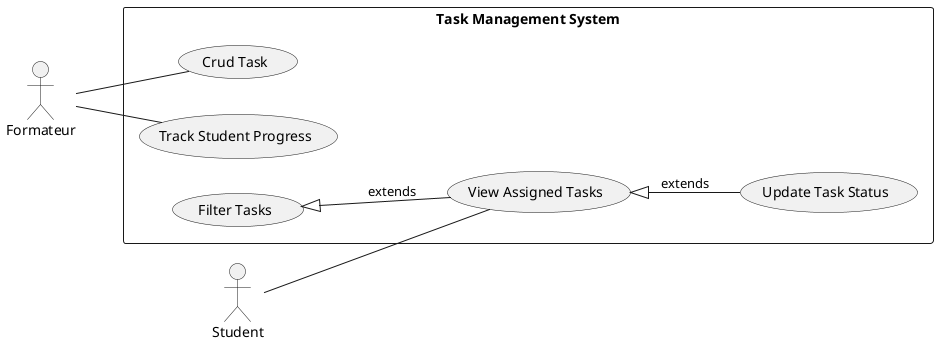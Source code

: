 @startuml
left to right direction

actor "Formateur" as fc
actor "Student" as st

rectangle "Task Management System" {
  usecase "Crud Task" as UC1
  usecase "View Assigned Tasks" as UC2
  usecase "Update Task Status" as UC3
  usecase "Track Student Progress" as UC4
  usecase "Filter Tasks" as UC5
}

fc -- UC1 
st -- UC2 
' st -- UC5 
fc -- UC4 

UC5 <|-- UC2 : "extends"
UC2 <|-- UC3 : "extends"

@enduml
